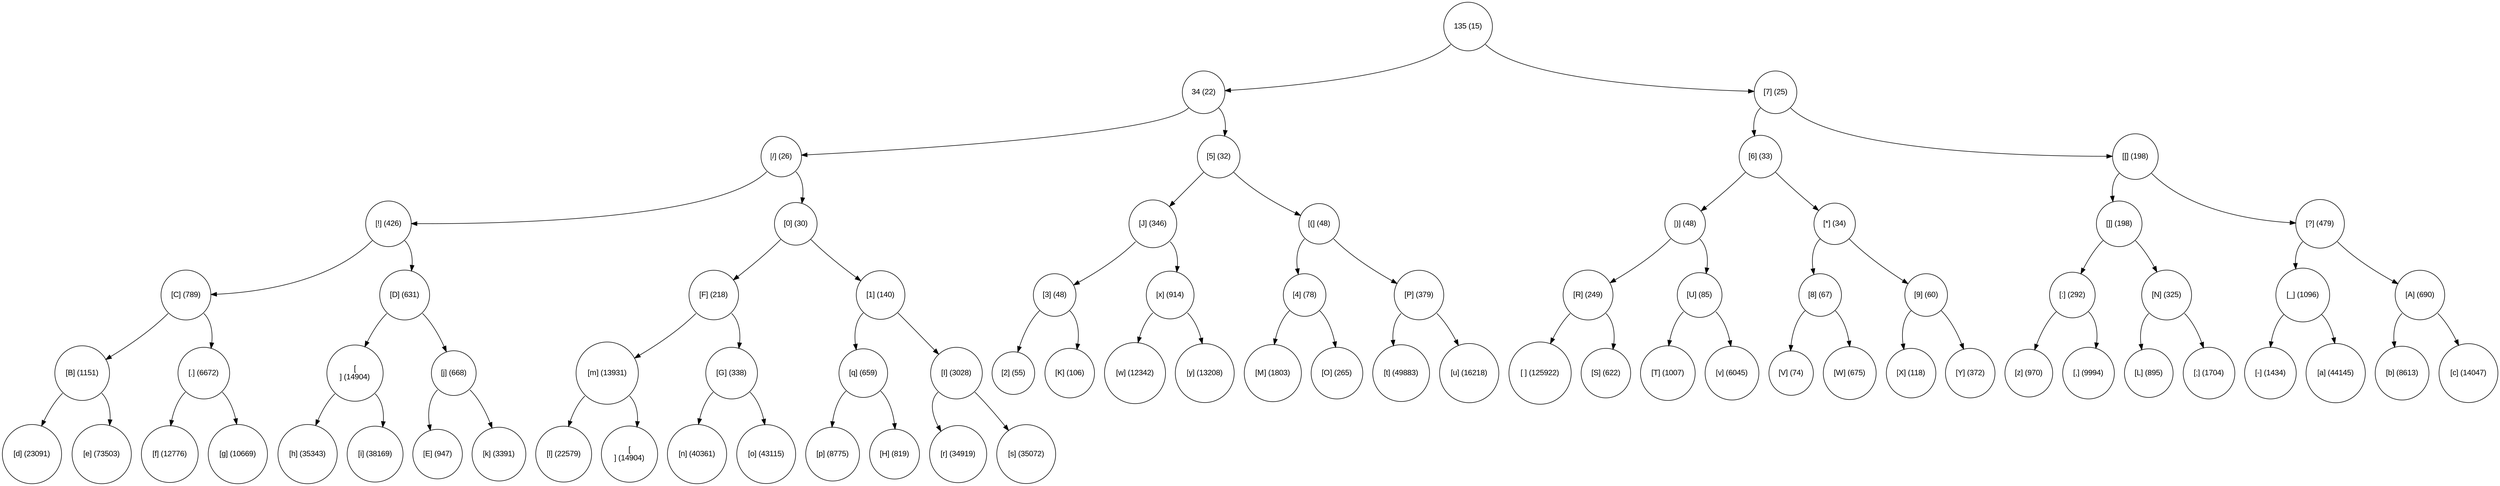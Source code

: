 digraph move_down {
	node [fontname="Arial", shape="circle", width=0.5]; 

	0 [label = "135 (15)"];
	0:sw -> 1;
	1 [label = "34 (22)"];
	1:sw -> 3;
	3 [label = "[/] (26)"];
	3:sw -> 7;
	7 [label = "[!] (426)"];
	7:sw -> 15;
	15 [label = "[C] (789)"];
	15:sw -> 31;
	31 [label = "[B] (1151)"];
	31:sw -> 63;
	63 [label = "[d] (23091)"];
	31:se -> 64;
	64 [label = "[e] (73503)"];
	15:se -> 32;
	32 [label = "[.] (6672)"];
	32:sw -> 65;
	65 [label = "[f] (12776)"];
	32:se -> 66;
	66 [label = "[g] (10669)"];
	7:se -> 16;
	16 [label = "[D] (631)"];
	16:sw -> 33;
	33 [label = "[
] (14904)"];
	33:sw -> 67;
	67 [label = "[h] (35343)"];
	33:se -> 68;
	68 [label = "[i] (38169)"];
	16:se -> 34;
	34 [label = "[j] (668)"];
	34:sw -> 69;
	69 [label = "[E] (947)"];
	34:se -> 70;
	70 [label = "[k] (3391)"];
	3:se -> 8;
	8 [label = "[0] (30)"];
	8:sw -> 17;
	17 [label = "[F] (218)"];
	17:sw -> 35;
	35 [label = "[m] (13931)"];
	35:sw -> 71;
	71 [label = "[l] (22579)"];
	35:se -> 72;
	72 [label = "[] (14904)"];
	17:se -> 36;
	36 [label = "[G] (338)"];
	36:sw -> 73;
	73 [label = "[n] (40361)"];
	36:se -> 74;
	74 [label = "[o] (43115)"];
	8:se -> 18;
	18 [label = "[1] (140)"];
	18:sw -> 37;
	37 [label = "[q] (659)"];
	37:sw -> 75;
	75 [label = "[p] (8775)"];
	37:se -> 76;
	76 [label = "[H] (819)"];
	18:se -> 38;
	38 [label = "[I] (3028)"];
	38:sw -> 77;
	77 [label = "[r] (34919)"];
	38:se -> 78;
	78 [label = "[s] (35072)"];
	1:se -> 4;
	4 [label = "[5] (32)"];
	4:sw -> 9;
	9 [label = "[J] (346)"];
	9:sw -> 19;
	19 [label = "[3] (48)"];
	19:sw -> 39;
	39 [label = "[2] (55)"];
	19:se -> 40;
	40 [label = "[K] (106)"];
	9:se -> 20;
	20 [label = "[x] (914)"];
	20:sw -> 41;
	41 [label = "[w] (12342)"];
	20:se -> 42;
	42 [label = "[y] (13208)"];
	4:se -> 10;
	10 [label = "[(] (48)"];
	10:sw -> 21;
	21 [label = "[4] (78)"];
	21:sw -> 43;
	43 [label = "[M] (1803)"];
	21:se -> 44;
	44 [label = "[O] (265)"];
	10:se -> 22;
	22 [label = "[P] (379)"];
	22:sw -> 45;
	45 [label = "[t] (49883)"];
	22:se -> 46;
	46 [label = "[u] (16218)"];
	0:se -> 2;
	2 [label = "[7] (25)"];
	2:sw -> 5;
	5 [label = "[6] (33)"];
	5:sw -> 11;
	11 [label = "[)] (48)"];
	11:sw -> 23;
	23 [label = "[R] (249)"];
	23:sw -> 47;
	47 [label = "[ ] (125922)"];
	23:se -> 48;
	48 [label = "[S] (622)"];
	11:se -> 24;
	24 [label = "[U] (85)"];
	24:sw -> 49;
	49 [label = "[T] (1007)"];
	24:se -> 50;
	50 [label = "[v] (6045)"];
	5:se -> 12;
	12 [label = "[*] (34)"];
	12:sw -> 25;
	25 [label = "[8] (67)"];
	25:sw -> 51;
	51 [label = "[V] (74)"];
	25:se -> 52;
	52 [label = "[W] (675)"];
	12:se -> 26;
	26 [label = "[9] (60)"];
	26:sw -> 53;
	53 [label = "[X] (118)"];
	26:se -> 54;
	54 [label = "[Y] (372)"];
	2:se -> 6;
	6 [label = "[[] (198)"];
	6:sw -> 13;
	13 [label = "[]] (198)"];
	13:sw -> 27;
	27 [label = "[:] (292)"];
	27:sw -> 55;
	55 [label = "[z] (970)"];
	27:se -> 56;
	56 [label = "[,] (9994)"];
	13:se -> 28;
	28 [label = "[N] (325)"];
	28:sw -> 57;
	57 [label = "[L] (895)"];
	28:se -> 58;
	58 [label = "[;] (1704)"];
	6:se -> 14;
	14 [label = "[?] (479)"];
	14:sw -> 29;
	29 [label = "[_] (1096)"];
	29:sw -> 59;
	59 [label = "[-] (1434)"];
	29:se -> 60;
	60 [label = "[a] (44145)"];
	14:se -> 30;
	30 [label = "[A] (690)"];
	30:sw -> 61;
	61 [label = "[b] (8613)"];
	30:se -> 62;
	62 [label = "[c] (14047)"];
}
